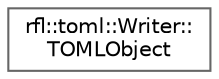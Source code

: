 digraph "类继承关系图"
{
 // LATEX_PDF_SIZE
  bgcolor="transparent";
  edge [fontname=Helvetica,fontsize=10,labelfontname=Helvetica,labelfontsize=10];
  node [fontname=Helvetica,fontsize=10,shape=box,height=0.2,width=0.4];
  rankdir="LR";
  Node0 [id="Node000000",label="rfl::toml::Writer::\lTOMLObject",height=0.2,width=0.4,color="grey40", fillcolor="white", style="filled",URL="$structrfl_1_1toml_1_1_writer_1_1_t_o_m_l_object.html",tooltip=" "];
}
